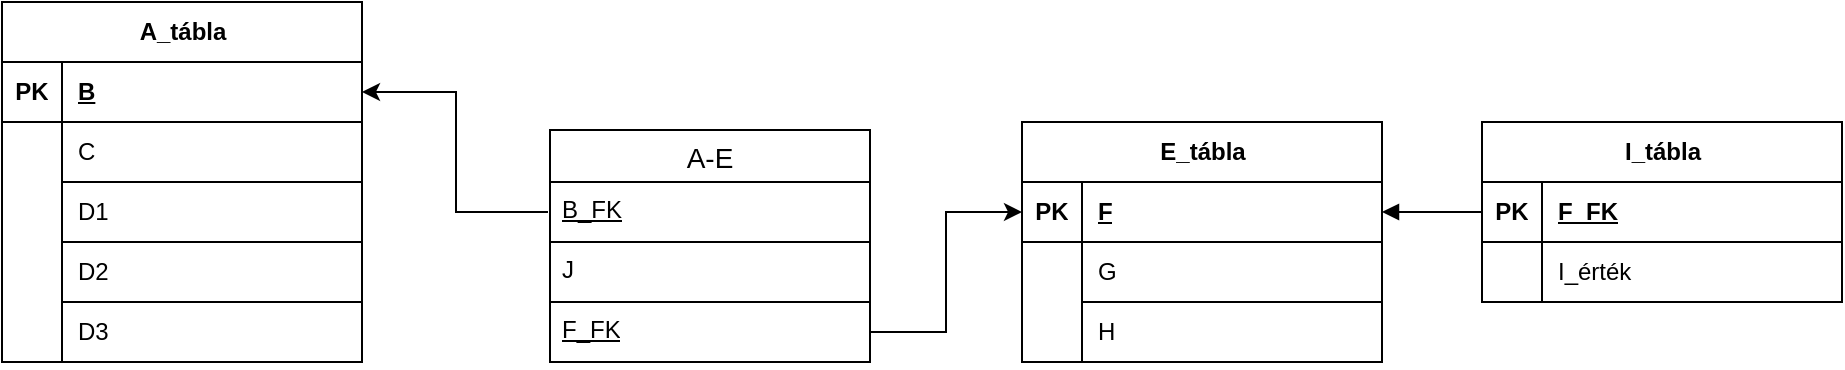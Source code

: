 <mxfile version="26.1.1">
  <diagram name="1 oldal" id="j6l1qYdeOkJrII0cIqWw">
    <mxGraphModel dx="1991" dy="741" grid="1" gridSize="10" guides="1" tooltips="1" connect="1" arrows="1" fold="1" page="1" pageScale="1" pageWidth="827" pageHeight="1169" math="0" shadow="0">
      <root>
        <mxCell id="0" />
        <mxCell id="1" parent="0" />
        <mxCell id="hD2ViS_VjO8FA4RkyPxj-103" value="A_tábla" style="shape=table;startSize=30;container=1;collapsible=1;childLayout=tableLayout;fixedRows=1;rowLines=0;fontStyle=1;align=center;resizeLast=1;html=1;" vertex="1" parent="1">
          <mxGeometry x="-30" y="296" width="180" height="180" as="geometry" />
        </mxCell>
        <mxCell id="hD2ViS_VjO8FA4RkyPxj-104" value="" style="shape=tableRow;horizontal=0;startSize=0;swimlaneHead=0;swimlaneBody=0;fillColor=none;collapsible=0;dropTarget=0;points=[[0,0.5],[1,0.5]];portConstraint=eastwest;top=0;left=0;right=0;bottom=1;" vertex="1" parent="hD2ViS_VjO8FA4RkyPxj-103">
          <mxGeometry y="30" width="180" height="30" as="geometry" />
        </mxCell>
        <mxCell id="hD2ViS_VjO8FA4RkyPxj-105" value="PK" style="shape=partialRectangle;connectable=0;fillColor=none;top=0;left=0;bottom=0;right=0;fontStyle=1;overflow=hidden;whiteSpace=wrap;html=1;" vertex="1" parent="hD2ViS_VjO8FA4RkyPxj-104">
          <mxGeometry width="30" height="30" as="geometry">
            <mxRectangle width="30" height="30" as="alternateBounds" />
          </mxGeometry>
        </mxCell>
        <mxCell id="hD2ViS_VjO8FA4RkyPxj-106" value="B" style="shape=partialRectangle;connectable=0;fillColor=none;top=0;left=0;bottom=0;right=0;align=left;spacingLeft=6;fontStyle=5;overflow=hidden;whiteSpace=wrap;html=1;" vertex="1" parent="hD2ViS_VjO8FA4RkyPxj-104">
          <mxGeometry x="30" width="150" height="30" as="geometry">
            <mxRectangle width="150" height="30" as="alternateBounds" />
          </mxGeometry>
        </mxCell>
        <mxCell id="hD2ViS_VjO8FA4RkyPxj-107" value="" style="shape=tableRow;horizontal=0;startSize=0;swimlaneHead=0;swimlaneBody=0;fillColor=none;collapsible=0;dropTarget=0;points=[[0,0.5],[1,0.5]];portConstraint=eastwest;top=0;left=0;right=0;bottom=0;" vertex="1" parent="hD2ViS_VjO8FA4RkyPxj-103">
          <mxGeometry y="60" width="180" height="30" as="geometry" />
        </mxCell>
        <mxCell id="hD2ViS_VjO8FA4RkyPxj-108" value="" style="shape=partialRectangle;connectable=0;fillColor=none;top=0;left=0;bottom=0;right=0;editable=1;overflow=hidden;whiteSpace=wrap;html=1;" vertex="1" parent="hD2ViS_VjO8FA4RkyPxj-107">
          <mxGeometry width="30" height="30" as="geometry">
            <mxRectangle width="30" height="30" as="alternateBounds" />
          </mxGeometry>
        </mxCell>
        <mxCell id="hD2ViS_VjO8FA4RkyPxj-109" value="C" style="shape=partialRectangle;connectable=0;fillColor=none;top=0;left=0;bottom=1;right=0;align=left;spacingLeft=6;overflow=hidden;whiteSpace=wrap;html=1;strokeColor=default;" vertex="1" parent="hD2ViS_VjO8FA4RkyPxj-107">
          <mxGeometry x="30" width="150" height="30" as="geometry">
            <mxRectangle width="150" height="30" as="alternateBounds" />
          </mxGeometry>
        </mxCell>
        <mxCell id="hD2ViS_VjO8FA4RkyPxj-110" value="" style="shape=tableRow;horizontal=0;startSize=0;swimlaneHead=0;swimlaneBody=0;fillColor=none;collapsible=0;dropTarget=0;points=[[0,0.5],[1,0.5]];portConstraint=eastwest;top=0;left=0;right=0;bottom=0;" vertex="1" parent="hD2ViS_VjO8FA4RkyPxj-103">
          <mxGeometry y="90" width="180" height="30" as="geometry" />
        </mxCell>
        <mxCell id="hD2ViS_VjO8FA4RkyPxj-111" value="" style="shape=partialRectangle;connectable=0;fillColor=none;top=0;left=0;bottom=0;right=0;editable=1;overflow=hidden;whiteSpace=wrap;html=1;" vertex="1" parent="hD2ViS_VjO8FA4RkyPxj-110">
          <mxGeometry width="30" height="30" as="geometry">
            <mxRectangle width="30" height="30" as="alternateBounds" />
          </mxGeometry>
        </mxCell>
        <mxCell id="hD2ViS_VjO8FA4RkyPxj-112" value="D1" style="shape=partialRectangle;connectable=0;fillColor=none;top=0;left=0;bottom=1;right=0;align=left;spacingLeft=6;overflow=hidden;whiteSpace=wrap;html=1;strokeColor=default;" vertex="1" parent="hD2ViS_VjO8FA4RkyPxj-110">
          <mxGeometry x="30" width="150" height="30" as="geometry">
            <mxRectangle width="150" height="30" as="alternateBounds" />
          </mxGeometry>
        </mxCell>
        <mxCell id="hD2ViS_VjO8FA4RkyPxj-113" value="" style="shape=tableRow;horizontal=0;startSize=0;swimlaneHead=0;swimlaneBody=0;fillColor=none;collapsible=0;dropTarget=0;points=[[0,0.5],[1,0.5]];portConstraint=eastwest;top=0;left=0;right=0;bottom=0;" vertex="1" parent="hD2ViS_VjO8FA4RkyPxj-103">
          <mxGeometry y="120" width="180" height="30" as="geometry" />
        </mxCell>
        <mxCell id="hD2ViS_VjO8FA4RkyPxj-114" value="" style="shape=partialRectangle;connectable=0;fillColor=none;top=0;left=0;bottom=0;right=0;editable=1;overflow=hidden;whiteSpace=wrap;html=1;" vertex="1" parent="hD2ViS_VjO8FA4RkyPxj-113">
          <mxGeometry width="30" height="30" as="geometry">
            <mxRectangle width="30" height="30" as="alternateBounds" />
          </mxGeometry>
        </mxCell>
        <mxCell id="hD2ViS_VjO8FA4RkyPxj-115" value="D2" style="shape=partialRectangle;connectable=0;fillColor=none;top=0;left=0;bottom=1;right=0;align=left;spacingLeft=6;overflow=hidden;whiteSpace=wrap;html=1;strokeColor=default;" vertex="1" parent="hD2ViS_VjO8FA4RkyPxj-113">
          <mxGeometry x="30" width="150" height="30" as="geometry">
            <mxRectangle width="150" height="30" as="alternateBounds" />
          </mxGeometry>
        </mxCell>
        <mxCell id="hD2ViS_VjO8FA4RkyPxj-116" style="shape=tableRow;horizontal=0;startSize=0;swimlaneHead=0;swimlaneBody=0;fillColor=none;collapsible=0;dropTarget=0;points=[[0,0.5],[1,0.5]];portConstraint=eastwest;top=0;left=0;right=0;bottom=0;" vertex="1" parent="hD2ViS_VjO8FA4RkyPxj-103">
          <mxGeometry y="150" width="180" height="30" as="geometry" />
        </mxCell>
        <mxCell id="hD2ViS_VjO8FA4RkyPxj-117" style="shape=partialRectangle;connectable=0;fillColor=none;top=0;left=0;bottom=0;right=0;editable=1;overflow=hidden;whiteSpace=wrap;html=1;" vertex="1" parent="hD2ViS_VjO8FA4RkyPxj-116">
          <mxGeometry width="30" height="30" as="geometry">
            <mxRectangle width="30" height="30" as="alternateBounds" />
          </mxGeometry>
        </mxCell>
        <mxCell id="hD2ViS_VjO8FA4RkyPxj-118" value="D3" style="shape=partialRectangle;connectable=0;fillColor=none;top=0;left=0;bottom=0;right=0;align=left;spacingLeft=6;overflow=hidden;whiteSpace=wrap;html=1;strokeColor=default;" vertex="1" parent="hD2ViS_VjO8FA4RkyPxj-116">
          <mxGeometry x="30" width="150" height="30" as="geometry">
            <mxRectangle width="150" height="30" as="alternateBounds" />
          </mxGeometry>
        </mxCell>
        <mxCell id="hD2ViS_VjO8FA4RkyPxj-119" value="&lt;div&gt;E_tábla&lt;/div&gt;" style="shape=table;startSize=30;container=1;collapsible=1;childLayout=tableLayout;fixedRows=1;rowLines=0;fontStyle=1;align=center;resizeLast=1;html=1;" vertex="1" parent="1">
          <mxGeometry x="480" y="356" width="180" height="120" as="geometry" />
        </mxCell>
        <mxCell id="hD2ViS_VjO8FA4RkyPxj-120" value="" style="shape=tableRow;horizontal=0;startSize=0;swimlaneHead=0;swimlaneBody=0;fillColor=none;collapsible=0;dropTarget=0;points=[[0,0.5],[1,0.5]];portConstraint=eastwest;top=0;left=0;right=0;bottom=1;" vertex="1" parent="hD2ViS_VjO8FA4RkyPxj-119">
          <mxGeometry y="30" width="180" height="30" as="geometry" />
        </mxCell>
        <mxCell id="hD2ViS_VjO8FA4RkyPxj-121" value="PK" style="shape=partialRectangle;connectable=0;fillColor=none;top=0;left=0;bottom=0;right=0;fontStyle=1;overflow=hidden;whiteSpace=wrap;html=1;" vertex="1" parent="hD2ViS_VjO8FA4RkyPxj-120">
          <mxGeometry width="30" height="30" as="geometry">
            <mxRectangle width="30" height="30" as="alternateBounds" />
          </mxGeometry>
        </mxCell>
        <mxCell id="hD2ViS_VjO8FA4RkyPxj-122" value="F" style="shape=partialRectangle;connectable=0;fillColor=none;top=0;left=0;bottom=0;right=0;align=left;spacingLeft=6;fontStyle=5;overflow=hidden;whiteSpace=wrap;html=1;" vertex="1" parent="hD2ViS_VjO8FA4RkyPxj-120">
          <mxGeometry x="30" width="150" height="30" as="geometry">
            <mxRectangle width="150" height="30" as="alternateBounds" />
          </mxGeometry>
        </mxCell>
        <mxCell id="hD2ViS_VjO8FA4RkyPxj-123" value="" style="shape=tableRow;horizontal=0;startSize=0;swimlaneHead=0;swimlaneBody=0;fillColor=none;collapsible=0;dropTarget=0;points=[[0,0.5],[1,0.5]];portConstraint=eastwest;top=0;left=0;right=0;bottom=0;" vertex="1" parent="hD2ViS_VjO8FA4RkyPxj-119">
          <mxGeometry y="60" width="180" height="30" as="geometry" />
        </mxCell>
        <mxCell id="hD2ViS_VjO8FA4RkyPxj-124" value="" style="shape=partialRectangle;connectable=0;fillColor=none;top=0;left=0;bottom=0;right=0;editable=1;overflow=hidden;whiteSpace=wrap;html=1;" vertex="1" parent="hD2ViS_VjO8FA4RkyPxj-123">
          <mxGeometry width="30" height="30" as="geometry">
            <mxRectangle width="30" height="30" as="alternateBounds" />
          </mxGeometry>
        </mxCell>
        <mxCell id="hD2ViS_VjO8FA4RkyPxj-125" value="G" style="shape=partialRectangle;connectable=0;fillColor=none;top=0;left=0;bottom=1;right=0;align=left;spacingLeft=6;overflow=hidden;whiteSpace=wrap;html=1;" vertex="1" parent="hD2ViS_VjO8FA4RkyPxj-123">
          <mxGeometry x="30" width="150" height="30" as="geometry">
            <mxRectangle width="150" height="30" as="alternateBounds" />
          </mxGeometry>
        </mxCell>
        <mxCell id="hD2ViS_VjO8FA4RkyPxj-126" value="" style="shape=tableRow;horizontal=0;startSize=0;swimlaneHead=0;swimlaneBody=0;fillColor=none;collapsible=0;dropTarget=0;points=[[0,0.5],[1,0.5]];portConstraint=eastwest;top=0;left=0;right=0;bottom=0;" vertex="1" parent="hD2ViS_VjO8FA4RkyPxj-119">
          <mxGeometry y="90" width="180" height="30" as="geometry" />
        </mxCell>
        <mxCell id="hD2ViS_VjO8FA4RkyPxj-127" value="" style="shape=partialRectangle;connectable=0;fillColor=none;top=0;left=0;bottom=0;right=0;editable=1;overflow=hidden;whiteSpace=wrap;html=1;" vertex="1" parent="hD2ViS_VjO8FA4RkyPxj-126">
          <mxGeometry width="30" height="30" as="geometry">
            <mxRectangle width="30" height="30" as="alternateBounds" />
          </mxGeometry>
        </mxCell>
        <mxCell id="hD2ViS_VjO8FA4RkyPxj-128" value="H" style="shape=partialRectangle;connectable=0;fillColor=none;top=0;left=0;bottom=0;right=0;align=left;spacingLeft=6;overflow=hidden;whiteSpace=wrap;html=1;" vertex="1" parent="hD2ViS_VjO8FA4RkyPxj-126">
          <mxGeometry x="30" width="150" height="30" as="geometry">
            <mxRectangle width="150" height="30" as="alternateBounds" />
          </mxGeometry>
        </mxCell>
        <mxCell id="hD2ViS_VjO8FA4RkyPxj-132" value="I_tábla" style="shape=table;startSize=30;container=1;collapsible=1;childLayout=tableLayout;fixedRows=1;rowLines=0;fontStyle=1;align=center;resizeLast=1;html=1;" vertex="1" parent="1">
          <mxGeometry x="710" y="356" width="180" height="90" as="geometry" />
        </mxCell>
        <mxCell id="hD2ViS_VjO8FA4RkyPxj-133" value="" style="shape=tableRow;horizontal=0;startSize=0;swimlaneHead=0;swimlaneBody=0;fillColor=none;collapsible=0;dropTarget=0;points=[[0,0.5],[1,0.5]];portConstraint=eastwest;top=0;left=0;right=0;bottom=1;" vertex="1" parent="hD2ViS_VjO8FA4RkyPxj-132">
          <mxGeometry y="30" width="180" height="30" as="geometry" />
        </mxCell>
        <mxCell id="hD2ViS_VjO8FA4RkyPxj-134" value="PK" style="shape=partialRectangle;connectable=0;fillColor=none;top=0;left=0;bottom=0;right=0;fontStyle=1;overflow=hidden;whiteSpace=wrap;html=1;" vertex="1" parent="hD2ViS_VjO8FA4RkyPxj-133">
          <mxGeometry width="30" height="30" as="geometry">
            <mxRectangle width="30" height="30" as="alternateBounds" />
          </mxGeometry>
        </mxCell>
        <mxCell id="hD2ViS_VjO8FA4RkyPxj-135" value="&lt;div&gt;F_FK&lt;/div&gt;" style="shape=partialRectangle;connectable=0;fillColor=none;top=0;left=0;bottom=0;right=0;align=left;spacingLeft=6;fontStyle=5;overflow=hidden;whiteSpace=wrap;html=1;" vertex="1" parent="hD2ViS_VjO8FA4RkyPxj-133">
          <mxGeometry x="30" width="150" height="30" as="geometry">
            <mxRectangle width="150" height="30" as="alternateBounds" />
          </mxGeometry>
        </mxCell>
        <mxCell id="hD2ViS_VjO8FA4RkyPxj-136" value="" style="shape=tableRow;horizontal=0;startSize=0;swimlaneHead=0;swimlaneBody=0;fillColor=none;collapsible=0;dropTarget=0;points=[[0,0.5],[1,0.5]];portConstraint=eastwest;top=0;left=0;right=0;bottom=0;" vertex="1" parent="hD2ViS_VjO8FA4RkyPxj-132">
          <mxGeometry y="60" width="180" height="30" as="geometry" />
        </mxCell>
        <mxCell id="hD2ViS_VjO8FA4RkyPxj-137" value="" style="shape=partialRectangle;connectable=0;fillColor=none;top=0;left=0;bottom=0;right=0;editable=1;overflow=hidden;whiteSpace=wrap;html=1;" vertex="1" parent="hD2ViS_VjO8FA4RkyPxj-136">
          <mxGeometry width="30" height="30" as="geometry">
            <mxRectangle width="30" height="30" as="alternateBounds" />
          </mxGeometry>
        </mxCell>
        <mxCell id="hD2ViS_VjO8FA4RkyPxj-138" value="I_érték" style="shape=partialRectangle;connectable=0;fillColor=none;top=0;left=0;bottom=0;right=0;align=left;spacingLeft=6;overflow=hidden;whiteSpace=wrap;html=1;" vertex="1" parent="hD2ViS_VjO8FA4RkyPxj-136">
          <mxGeometry x="30" width="150" height="30" as="geometry">
            <mxRectangle width="150" height="30" as="alternateBounds" />
          </mxGeometry>
        </mxCell>
        <mxCell id="hD2ViS_VjO8FA4RkyPxj-155" value="A-E" style="swimlane;fontStyle=0;childLayout=stackLayout;horizontal=1;startSize=26;horizontalStack=0;resizeParent=1;resizeParentMax=0;resizeLast=0;collapsible=1;marginBottom=0;align=center;fontSize=14;shadow=0;" vertex="1" parent="1">
          <mxGeometry x="244" y="360" width="160" height="116" as="geometry" />
        </mxCell>
        <mxCell id="hD2ViS_VjO8FA4RkyPxj-156" value="&lt;span&gt;&lt;u&gt;&lt;font&gt;B_FK&lt;/font&gt;&lt;/u&gt;&lt;/span&gt;" style="text;strokeColor=default;fillColor=none;spacingLeft=4;spacingRight=4;overflow=hidden;rotatable=0;points=[[0,0.5],[1,0.5]];portConstraint=eastwest;fontSize=12;whiteSpace=wrap;html=1;perimeterSpacing=1;" vertex="1" parent="hD2ViS_VjO8FA4RkyPxj-155">
          <mxGeometry y="26" width="160" height="30" as="geometry" />
        </mxCell>
        <mxCell id="hD2ViS_VjO8FA4RkyPxj-157" value="J" style="text;strokeColor=default;fillColor=none;spacingLeft=4;spacingRight=4;overflow=hidden;rotatable=0;points=[[0,0.5],[1,0.5]];portConstraint=eastwest;fontSize=12;whiteSpace=wrap;html=1;" vertex="1" parent="hD2ViS_VjO8FA4RkyPxj-155">
          <mxGeometry y="56" width="160" height="30" as="geometry" />
        </mxCell>
        <mxCell id="hD2ViS_VjO8FA4RkyPxj-158" value="&lt;u&gt;F_FK&lt;/u&gt;" style="text;strokeColor=default;fillColor=none;spacingLeft=4;spacingRight=4;overflow=hidden;rotatable=0;points=[[0,0.5],[1,0.5]];portConstraint=eastwest;fontSize=12;whiteSpace=wrap;html=1;" vertex="1" parent="hD2ViS_VjO8FA4RkyPxj-155">
          <mxGeometry y="86" width="160" height="30" as="geometry" />
        </mxCell>
        <mxCell id="hD2ViS_VjO8FA4RkyPxj-159" style="edgeStyle=orthogonalEdgeStyle;rounded=0;orthogonalLoop=1;jettySize=auto;html=1;entryX=1;entryY=0.25;entryDx=0;entryDy=0;" edge="1" parent="1" source="hD2ViS_VjO8FA4RkyPxj-156" target="hD2ViS_VjO8FA4RkyPxj-103">
          <mxGeometry relative="1" as="geometry" />
        </mxCell>
        <mxCell id="hD2ViS_VjO8FA4RkyPxj-160" style="edgeStyle=orthogonalEdgeStyle;rounded=0;orthogonalLoop=1;jettySize=auto;html=1;exitX=1;exitY=0.5;exitDx=0;exitDy=0;entryX=0;entryY=0.5;entryDx=0;entryDy=0;" edge="1" parent="1" source="hD2ViS_VjO8FA4RkyPxj-158" target="hD2ViS_VjO8FA4RkyPxj-120">
          <mxGeometry relative="1" as="geometry" />
        </mxCell>
        <mxCell id="hD2ViS_VjO8FA4RkyPxj-161" style="edgeStyle=orthogonalEdgeStyle;rounded=0;orthogonalLoop=1;jettySize=auto;html=1;exitX=1;exitY=0.5;exitDx=0;exitDy=0;entryX=0;entryY=0.5;entryDx=0;entryDy=0;startArrow=block;startFill=1;endArrow=none;" edge="1" parent="1" source="hD2ViS_VjO8FA4RkyPxj-120" target="hD2ViS_VjO8FA4RkyPxj-133">
          <mxGeometry relative="1" as="geometry" />
        </mxCell>
      </root>
    </mxGraphModel>
  </diagram>
</mxfile>
